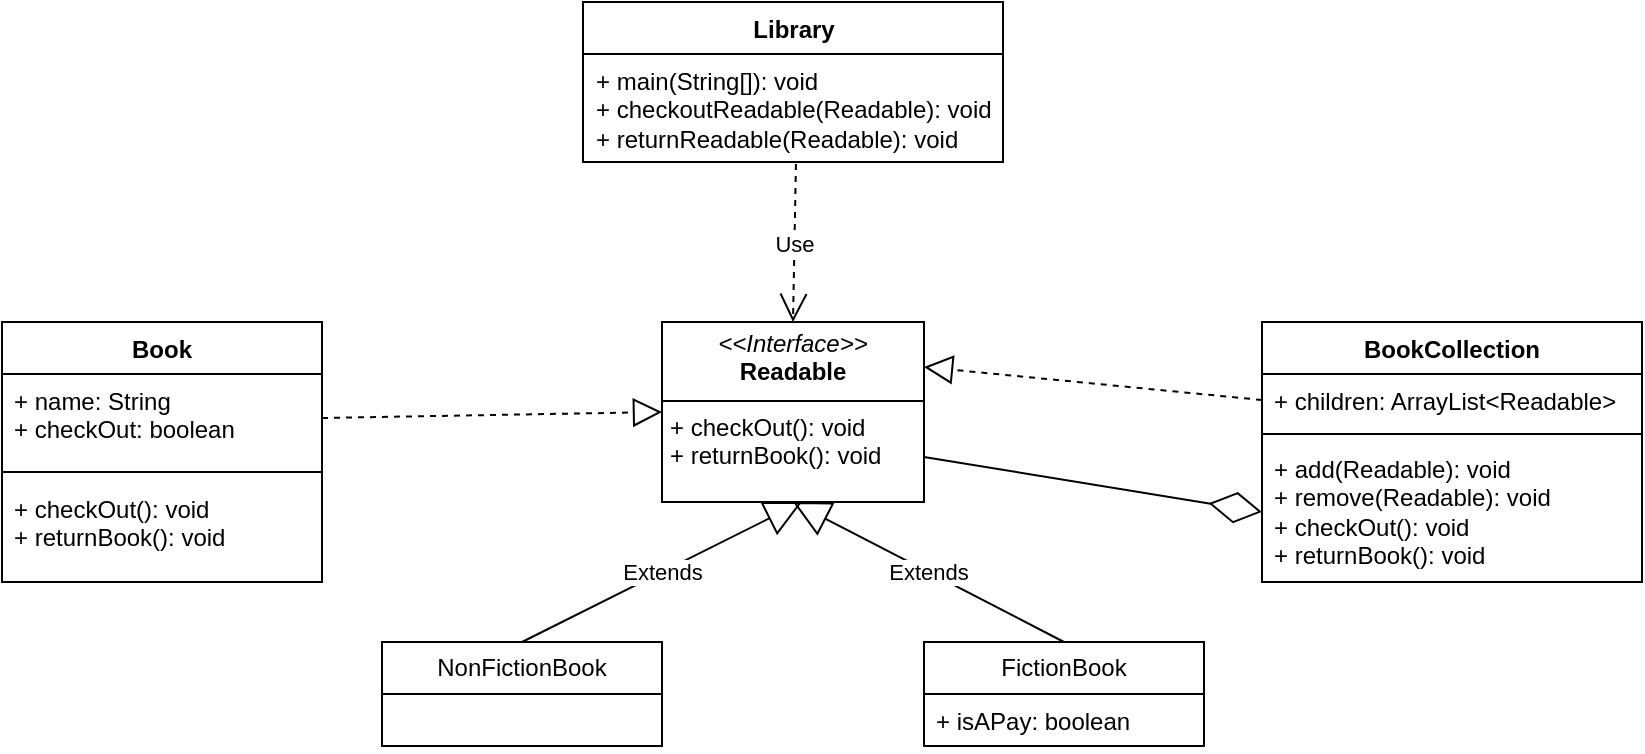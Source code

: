 <mxfile version="24.4.13" type="device">
  <diagram name="Страница — 1" id="S1U8z-n1qKdagfE0Mk8-">
    <mxGraphModel dx="1306" dy="835" grid="1" gridSize="10" guides="1" tooltips="1" connect="1" arrows="1" fold="1" page="1" pageScale="1" pageWidth="827" pageHeight="1169" math="0" shadow="0">
      <root>
        <mxCell id="0" />
        <mxCell id="1" parent="0" />
        <mxCell id="C0k8L6KPHlG154p5DiDn-7" value="&lt;p style=&quot;margin:0px;margin-top:4px;text-align:center;&quot;&gt;&lt;i&gt;&amp;lt;&amp;lt;Interface&amp;gt;&amp;gt;&lt;/i&gt;&lt;br&gt;&lt;b&gt;Readable&lt;/b&gt;&lt;/p&gt;&lt;hr size=&quot;1&quot; style=&quot;border-style:solid;&quot;&gt;&lt;p style=&quot;margin:0px;margin-left:4px;&quot;&gt;+ checkOut(): void&lt;br&gt;+ returnBook(): void&lt;/p&gt;" style="verticalAlign=top;align=left;overflow=fill;html=1;whiteSpace=wrap;" vertex="1" parent="1">
          <mxGeometry x="334" y="200" width="131" height="90" as="geometry" />
        </mxCell>
        <mxCell id="C0k8L6KPHlG154p5DiDn-8" style="edgeStyle=orthogonalEdgeStyle;rounded=0;orthogonalLoop=1;jettySize=auto;html=1;exitX=0.5;exitY=1;exitDx=0;exitDy=0;" edge="1" parent="1" source="C0k8L6KPHlG154p5DiDn-7" target="C0k8L6KPHlG154p5DiDn-7">
          <mxGeometry relative="1" as="geometry" />
        </mxCell>
        <mxCell id="C0k8L6KPHlG154p5DiDn-10" value="Book" style="swimlane;fontStyle=1;align=center;verticalAlign=top;childLayout=stackLayout;horizontal=1;startSize=26;horizontalStack=0;resizeParent=1;resizeParentMax=0;resizeLast=0;collapsible=1;marginBottom=0;whiteSpace=wrap;html=1;" vertex="1" parent="1">
          <mxGeometry x="4" y="200" width="160" height="130" as="geometry" />
        </mxCell>
        <mxCell id="C0k8L6KPHlG154p5DiDn-11" value="+ name: String&lt;div&gt;+ checkOut: boolean&lt;/div&gt;" style="text;strokeColor=none;fillColor=none;align=left;verticalAlign=top;spacingLeft=4;spacingRight=4;overflow=hidden;rotatable=0;points=[[0,0.5],[1,0.5]];portConstraint=eastwest;whiteSpace=wrap;html=1;" vertex="1" parent="C0k8L6KPHlG154p5DiDn-10">
          <mxGeometry y="26" width="160" height="44" as="geometry" />
        </mxCell>
        <mxCell id="C0k8L6KPHlG154p5DiDn-12" value="" style="line;strokeWidth=1;fillColor=none;align=left;verticalAlign=middle;spacingTop=-1;spacingLeft=3;spacingRight=3;rotatable=0;labelPosition=right;points=[];portConstraint=eastwest;strokeColor=inherit;" vertex="1" parent="C0k8L6KPHlG154p5DiDn-10">
          <mxGeometry y="70" width="160" height="10" as="geometry" />
        </mxCell>
        <mxCell id="C0k8L6KPHlG154p5DiDn-13" value="+ checkOut(): void&lt;div&gt;+ returnBook(): void&lt;/div&gt;" style="text;strokeColor=none;fillColor=none;align=left;verticalAlign=top;spacingLeft=4;spacingRight=4;overflow=hidden;rotatable=0;points=[[0,0.5],[1,0.5]];portConstraint=eastwest;whiteSpace=wrap;html=1;" vertex="1" parent="C0k8L6KPHlG154p5DiDn-10">
          <mxGeometry y="80" width="160" height="50" as="geometry" />
        </mxCell>
        <mxCell id="C0k8L6KPHlG154p5DiDn-15" value="" style="endArrow=block;dashed=1;endFill=0;endSize=12;html=1;rounded=0;exitX=1;exitY=0.5;exitDx=0;exitDy=0;entryX=0;entryY=0.5;entryDx=0;entryDy=0;" edge="1" parent="1" source="C0k8L6KPHlG154p5DiDn-11" target="C0k8L6KPHlG154p5DiDn-7">
          <mxGeometry width="160" relative="1" as="geometry">
            <mxPoint x="234" y="430" as="sourcePoint" />
            <mxPoint x="394" y="430" as="targetPoint" />
          </mxGeometry>
        </mxCell>
        <mxCell id="C0k8L6KPHlG154p5DiDn-20" value="FictionBook" style="swimlane;fontStyle=0;childLayout=stackLayout;horizontal=1;startSize=26;fillColor=none;horizontalStack=0;resizeParent=1;resizeParentMax=0;resizeLast=0;collapsible=1;marginBottom=0;whiteSpace=wrap;html=1;" vertex="1" parent="1">
          <mxGeometry x="465" y="360" width="140" height="52" as="geometry" />
        </mxCell>
        <mxCell id="C0k8L6KPHlG154p5DiDn-21" value="+ isAPay: boolean" style="text;strokeColor=none;fillColor=none;align=left;verticalAlign=top;spacingLeft=4;spacingRight=4;overflow=hidden;rotatable=0;points=[[0,0.5],[1,0.5]];portConstraint=eastwest;whiteSpace=wrap;html=1;" vertex="1" parent="C0k8L6KPHlG154p5DiDn-20">
          <mxGeometry y="26" width="140" height="26" as="geometry" />
        </mxCell>
        <mxCell id="C0k8L6KPHlG154p5DiDn-24" value="Extends" style="endArrow=block;endSize=16;endFill=0;html=1;rounded=0;entryX=0.5;entryY=1;entryDx=0;entryDy=0;exitX=0.5;exitY=0;exitDx=0;exitDy=0;" edge="1" parent="1" source="C0k8L6KPHlG154p5DiDn-20" target="C0k8L6KPHlG154p5DiDn-7">
          <mxGeometry width="160" relative="1" as="geometry">
            <mxPoint x="234" y="430" as="sourcePoint" />
            <mxPoint x="394" y="430" as="targetPoint" />
          </mxGeometry>
        </mxCell>
        <mxCell id="C0k8L6KPHlG154p5DiDn-25" value="NonFictionBook" style="swimlane;fontStyle=0;childLayout=stackLayout;horizontal=1;startSize=26;fillColor=none;horizontalStack=0;resizeParent=1;resizeParentMax=0;resizeLast=0;collapsible=1;marginBottom=0;whiteSpace=wrap;html=1;" vertex="1" parent="1">
          <mxGeometry x="194" y="360" width="140" height="52" as="geometry" />
        </mxCell>
        <mxCell id="C0k8L6KPHlG154p5DiDn-30" value="Extends" style="endArrow=block;endSize=16;endFill=0;html=1;rounded=0;exitX=0.5;exitY=0;exitDx=0;exitDy=0;" edge="1" parent="1" source="C0k8L6KPHlG154p5DiDn-25">
          <mxGeometry width="160" relative="1" as="geometry">
            <mxPoint x="234" y="430" as="sourcePoint" />
            <mxPoint x="404" y="290" as="targetPoint" />
          </mxGeometry>
        </mxCell>
        <mxCell id="C0k8L6KPHlG154p5DiDn-31" value="BookCollection" style="swimlane;fontStyle=1;align=center;verticalAlign=top;childLayout=stackLayout;horizontal=1;startSize=26;horizontalStack=0;resizeParent=1;resizeParentMax=0;resizeLast=0;collapsible=1;marginBottom=0;whiteSpace=wrap;html=1;" vertex="1" parent="1">
          <mxGeometry x="634" y="200" width="190" height="130" as="geometry" />
        </mxCell>
        <mxCell id="C0k8L6KPHlG154p5DiDn-32" value="+ children: ArrayList&amp;lt;Readable&amp;gt;" style="text;strokeColor=none;fillColor=none;align=left;verticalAlign=top;spacingLeft=4;spacingRight=4;overflow=hidden;rotatable=0;points=[[0,0.5],[1,0.5]];portConstraint=eastwest;whiteSpace=wrap;html=1;" vertex="1" parent="C0k8L6KPHlG154p5DiDn-31">
          <mxGeometry y="26" width="190" height="26" as="geometry" />
        </mxCell>
        <mxCell id="C0k8L6KPHlG154p5DiDn-33" value="" style="line;strokeWidth=1;fillColor=none;align=left;verticalAlign=middle;spacingTop=-1;spacingLeft=3;spacingRight=3;rotatable=0;labelPosition=right;points=[];portConstraint=eastwest;strokeColor=inherit;" vertex="1" parent="C0k8L6KPHlG154p5DiDn-31">
          <mxGeometry y="52" width="190" height="8" as="geometry" />
        </mxCell>
        <mxCell id="C0k8L6KPHlG154p5DiDn-34" value="+ add(Readable): void&lt;div&gt;+ remove(Readable): void&lt;/div&gt;&lt;div&gt;+ checkOut(): void&lt;/div&gt;&lt;div&gt;+ returnBook(): void&lt;/div&gt;" style="text;strokeColor=none;fillColor=none;align=left;verticalAlign=top;spacingLeft=4;spacingRight=4;overflow=hidden;rotatable=0;points=[[0,0.5],[1,0.5]];portConstraint=eastwest;whiteSpace=wrap;html=1;" vertex="1" parent="C0k8L6KPHlG154p5DiDn-31">
          <mxGeometry y="60" width="190" height="70" as="geometry" />
        </mxCell>
        <mxCell id="C0k8L6KPHlG154p5DiDn-36" value="" style="endArrow=block;dashed=1;endFill=0;endSize=12;html=1;rounded=0;entryX=1;entryY=0.25;entryDx=0;entryDy=0;exitX=0;exitY=0.5;exitDx=0;exitDy=0;" edge="1" parent="1" source="C0k8L6KPHlG154p5DiDn-32" target="C0k8L6KPHlG154p5DiDn-7">
          <mxGeometry width="160" relative="1" as="geometry">
            <mxPoint x="234" y="430" as="sourcePoint" />
            <mxPoint x="394" y="430" as="targetPoint" />
          </mxGeometry>
        </mxCell>
        <mxCell id="C0k8L6KPHlG154p5DiDn-38" value="" style="endArrow=diamondThin;endFill=0;endSize=24;html=1;rounded=0;entryX=0;entryY=0.5;entryDx=0;entryDy=0;exitX=1;exitY=0.75;exitDx=0;exitDy=0;" edge="1" parent="1" source="C0k8L6KPHlG154p5DiDn-7" target="C0k8L6KPHlG154p5DiDn-34">
          <mxGeometry width="160" relative="1" as="geometry">
            <mxPoint x="234" y="430" as="sourcePoint" />
            <mxPoint x="394" y="430" as="targetPoint" />
          </mxGeometry>
        </mxCell>
        <mxCell id="C0k8L6KPHlG154p5DiDn-39" value="Library" style="swimlane;fontStyle=1;align=center;verticalAlign=top;childLayout=stackLayout;horizontal=1;startSize=26;horizontalStack=0;resizeParent=1;resizeParentMax=0;resizeLast=0;collapsible=1;marginBottom=0;whiteSpace=wrap;html=1;" vertex="1" parent="1">
          <mxGeometry x="294.5" y="40" width="210" height="80" as="geometry" />
        </mxCell>
        <mxCell id="C0k8L6KPHlG154p5DiDn-42" value="+ main(String[]): void&lt;div&gt;+ checkoutReadable(Readable): void&lt;/div&gt;&lt;div&gt;+ returnReadable(Readable): void&lt;/div&gt;" style="text;strokeColor=none;fillColor=none;align=left;verticalAlign=top;spacingLeft=4;spacingRight=4;overflow=hidden;rotatable=0;points=[[0,0.5],[1,0.5]];portConstraint=eastwest;whiteSpace=wrap;html=1;" vertex="1" parent="C0k8L6KPHlG154p5DiDn-39">
          <mxGeometry y="26" width="210" height="54" as="geometry" />
        </mxCell>
        <mxCell id="C0k8L6KPHlG154p5DiDn-43" value="Use" style="endArrow=open;endSize=12;dashed=1;html=1;rounded=0;exitX=0.507;exitY=1.019;exitDx=0;exitDy=0;exitPerimeter=0;entryX=0.5;entryY=0;entryDx=0;entryDy=0;" edge="1" parent="1" source="C0k8L6KPHlG154p5DiDn-42" target="C0k8L6KPHlG154p5DiDn-7">
          <mxGeometry width="160" relative="1" as="geometry">
            <mxPoint x="480" y="370" as="sourcePoint" />
            <mxPoint x="640" y="370" as="targetPoint" />
          </mxGeometry>
        </mxCell>
      </root>
    </mxGraphModel>
  </diagram>
</mxfile>
